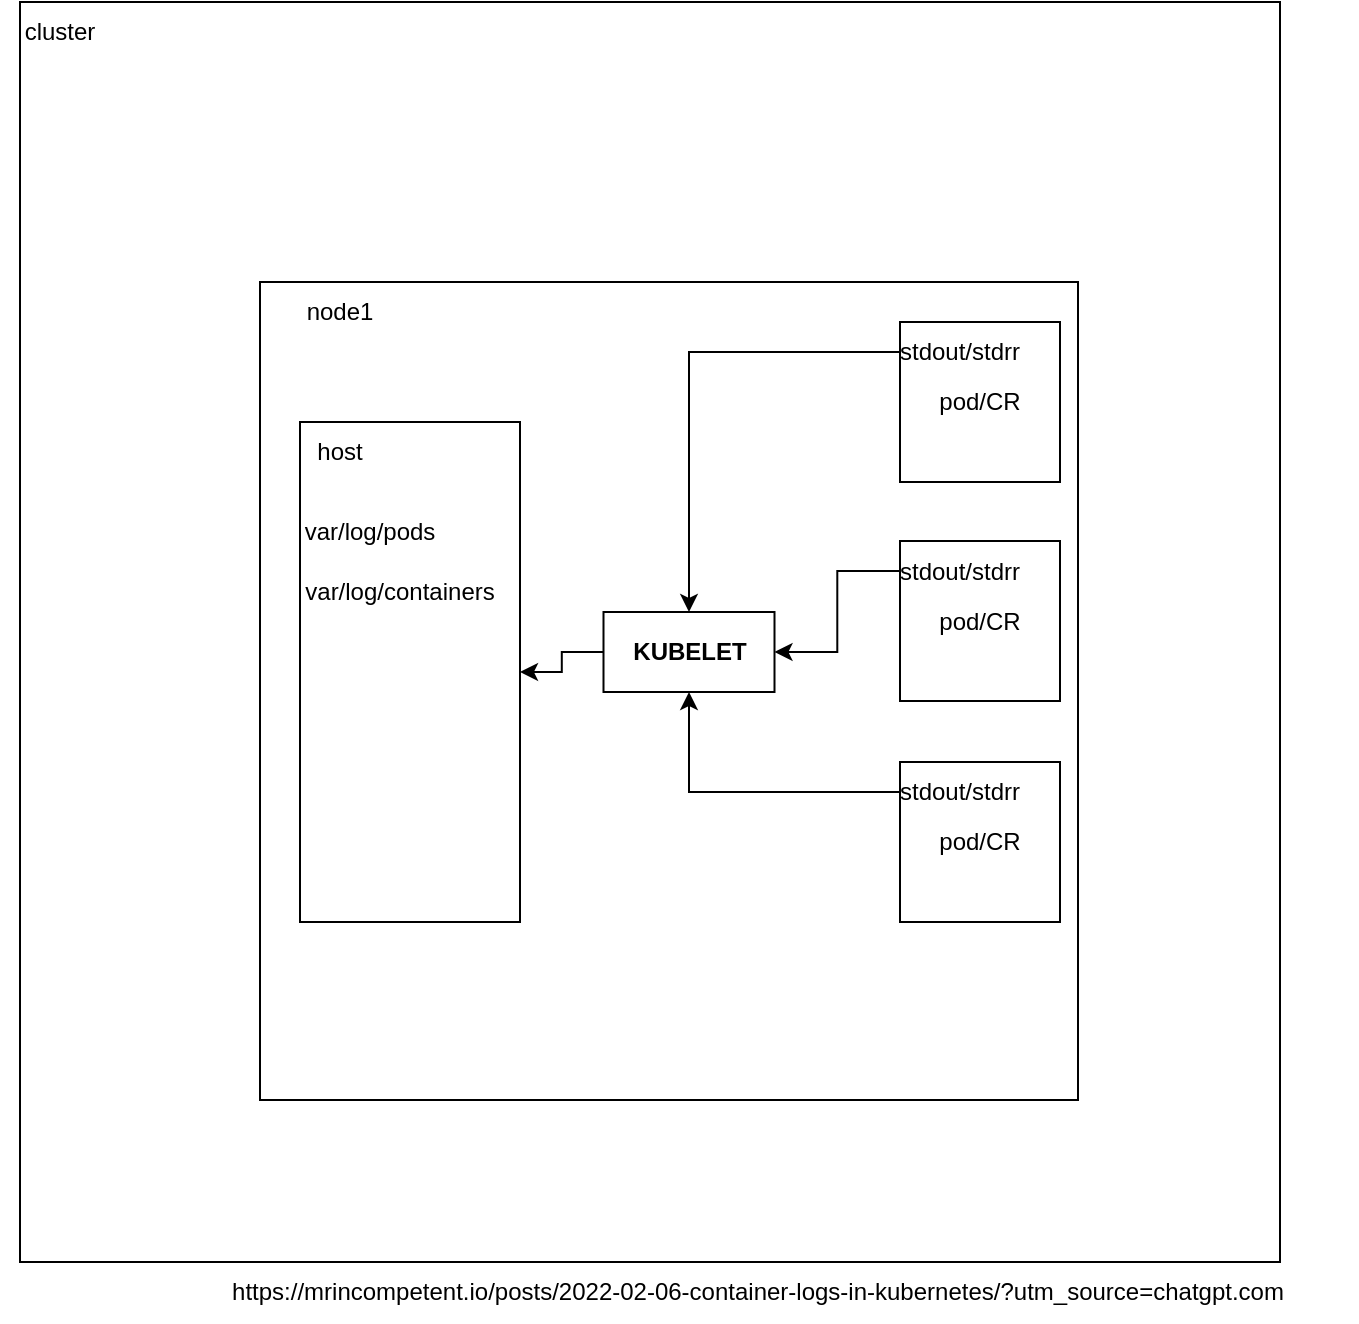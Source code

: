 <mxfile version="27.0.6">
  <diagram name="Logs-container" id="vLH202DEfBKsdI5xlHKj">
    <mxGraphModel dx="786" dy="860" grid="1" gridSize="10" guides="1" tooltips="1" connect="1" arrows="1" fold="1" page="1" pageScale="1" pageWidth="827" pageHeight="1169" math="0" shadow="0">
      <root>
        <mxCell id="0" />
        <mxCell id="1" parent="0" />
        <mxCell id="8gfn32LFTRjh_GmOpMQo-1" value="" style="whiteSpace=wrap;html=1;aspect=fixed;align=center;" vertex="1" parent="1">
          <mxGeometry x="10" y="10" width="630" height="630" as="geometry" />
        </mxCell>
        <mxCell id="8gfn32LFTRjh_GmOpMQo-2" value="cluster" style="text;html=1;align=center;verticalAlign=middle;whiteSpace=wrap;rounded=0;" vertex="1" parent="1">
          <mxGeometry y="10" width="60" height="30" as="geometry" />
        </mxCell>
        <mxCell id="8gfn32LFTRjh_GmOpMQo-4" value="&lt;br&gt;&lt;div&gt;&lt;/div&gt;" style="whiteSpace=wrap;html=1;aspect=fixed;align=left;" vertex="1" parent="1">
          <mxGeometry x="130" y="150" width="409" height="409" as="geometry" />
        </mxCell>
        <mxCell id="8gfn32LFTRjh_GmOpMQo-8" value="node1" style="text;html=1;align=center;verticalAlign=middle;whiteSpace=wrap;rounded=0;" vertex="1" parent="1">
          <mxGeometry x="140" y="150" width="60" height="30" as="geometry" />
        </mxCell>
        <mxCell id="8gfn32LFTRjh_GmOpMQo-19" style="edgeStyle=orthogonalEdgeStyle;rounded=0;orthogonalLoop=1;jettySize=auto;html=1;entryX=0.5;entryY=0;entryDx=0;entryDy=0;exitX=0;exitY=0.5;exitDx=0;exitDy=0;" edge="1" parent="1" source="8gfn32LFTRjh_GmOpMQo-16" target="8gfn32LFTRjh_GmOpMQo-15">
          <mxGeometry relative="1" as="geometry" />
        </mxCell>
        <mxCell id="8gfn32LFTRjh_GmOpMQo-9" value="pod/CR" style="whiteSpace=wrap;html=1;aspect=fixed;" vertex="1" parent="1">
          <mxGeometry x="450" y="170" width="80" height="80" as="geometry" />
        </mxCell>
        <mxCell id="8gfn32LFTRjh_GmOpMQo-20" style="edgeStyle=orthogonalEdgeStyle;rounded=0;orthogonalLoop=1;jettySize=auto;html=1;exitX=0;exitY=0.5;exitDx=0;exitDy=0;entryX=1;entryY=0.5;entryDx=0;entryDy=0;" edge="1" parent="1" source="8gfn32LFTRjh_GmOpMQo-17" target="8gfn32LFTRjh_GmOpMQo-15">
          <mxGeometry relative="1" as="geometry" />
        </mxCell>
        <mxCell id="8gfn32LFTRjh_GmOpMQo-10" value="pod/CR" style="whiteSpace=wrap;html=1;aspect=fixed;" vertex="1" parent="1">
          <mxGeometry x="450" y="279.5" width="80" height="80" as="geometry" />
        </mxCell>
        <mxCell id="8gfn32LFTRjh_GmOpMQo-21" style="edgeStyle=orthogonalEdgeStyle;rounded=0;orthogonalLoop=1;jettySize=auto;html=1;exitX=0;exitY=0.5;exitDx=0;exitDy=0;entryX=0.5;entryY=1;entryDx=0;entryDy=0;" edge="1" parent="1" source="8gfn32LFTRjh_GmOpMQo-18" target="8gfn32LFTRjh_GmOpMQo-15">
          <mxGeometry relative="1" as="geometry" />
        </mxCell>
        <mxCell id="8gfn32LFTRjh_GmOpMQo-11" value="pod/CR" style="whiteSpace=wrap;html=1;aspect=fixed;" vertex="1" parent="1">
          <mxGeometry x="450" y="390" width="80" height="80" as="geometry" />
        </mxCell>
        <mxCell id="8gfn32LFTRjh_GmOpMQo-12" value="" style="rounded=0;whiteSpace=wrap;html=1;" vertex="1" parent="1">
          <mxGeometry x="150" y="220" width="110" height="250" as="geometry" />
        </mxCell>
        <mxCell id="8gfn32LFTRjh_GmOpMQo-13" value="host" style="text;html=1;align=center;verticalAlign=middle;whiteSpace=wrap;rounded=0;" vertex="1" parent="1">
          <mxGeometry x="140" y="220" width="60" height="30" as="geometry" />
        </mxCell>
        <mxCell id="8gfn32LFTRjh_GmOpMQo-22" style="edgeStyle=orthogonalEdgeStyle;rounded=0;orthogonalLoop=1;jettySize=auto;html=1;exitX=0;exitY=0.5;exitDx=0;exitDy=0;entryX=1;entryY=0.5;entryDx=0;entryDy=0;" edge="1" parent="1" source="8gfn32LFTRjh_GmOpMQo-15" target="8gfn32LFTRjh_GmOpMQo-12">
          <mxGeometry relative="1" as="geometry" />
        </mxCell>
        <mxCell id="8gfn32LFTRjh_GmOpMQo-15" value="&lt;b&gt;KUBELET&lt;/b&gt;" style="rounded=0;whiteSpace=wrap;html=1;" vertex="1" parent="1">
          <mxGeometry x="301.75" y="315" width="85.5" height="40" as="geometry" />
        </mxCell>
        <mxCell id="8gfn32LFTRjh_GmOpMQo-16" value="stdout/stdrr" style="text;html=1;align=center;verticalAlign=middle;whiteSpace=wrap;rounded=0;" vertex="1" parent="1">
          <mxGeometry x="450" y="170" width="60" height="30" as="geometry" />
        </mxCell>
        <mxCell id="8gfn32LFTRjh_GmOpMQo-17" value="stdout/stdrr" style="text;html=1;align=center;verticalAlign=middle;whiteSpace=wrap;rounded=0;" vertex="1" parent="1">
          <mxGeometry x="450" y="279.5" width="60" height="30" as="geometry" />
        </mxCell>
        <mxCell id="8gfn32LFTRjh_GmOpMQo-18" value="stdout/stdrr" style="text;html=1;align=center;verticalAlign=middle;whiteSpace=wrap;rounded=0;" vertex="1" parent="1">
          <mxGeometry x="450" y="390" width="60" height="30" as="geometry" />
        </mxCell>
        <mxCell id="8gfn32LFTRjh_GmOpMQo-23" value="var/log/pods" style="text;html=1;align=center;verticalAlign=middle;whiteSpace=wrap;rounded=0;" vertex="1" parent="1">
          <mxGeometry x="150" y="260" width="70" height="30" as="geometry" />
        </mxCell>
        <mxCell id="8gfn32LFTRjh_GmOpMQo-24" value="var/log/containers" style="text;html=1;align=center;verticalAlign=middle;whiteSpace=wrap;rounded=0;" vertex="1" parent="1">
          <mxGeometry x="150" y="290" width="100" height="30" as="geometry" />
        </mxCell>
        <mxCell id="8gfn32LFTRjh_GmOpMQo-26" value="https://mrincompetent.io/posts/2022-02-06-container-logs-in-kubernetes/?utm_source=chatgpt.com" style="text;html=1;align=center;verticalAlign=middle;whiteSpace=wrap;rounded=0;" vertex="1" parent="1">
          <mxGeometry x="80" y="640" width="598.25" height="30" as="geometry" />
        </mxCell>
      </root>
    </mxGraphModel>
  </diagram>
</mxfile>
